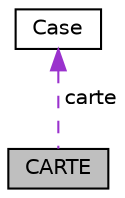digraph "CARTE"
{
 // LATEX_PDF_SIZE
  edge [fontname="Helvetica",fontsize="10",labelfontname="Helvetica",labelfontsize="10"];
  node [fontname="Helvetica",fontsize="10",shape=record];
  Node1 [label="CARTE",height=0.2,width=0.4,color="black", fillcolor="grey75", style="filled", fontcolor="black",tooltip=" "];
  Node2 -> Node1 [dir="back",color="darkorchid3",fontsize="10",style="dashed",label=" carte" ,fontname="Helvetica"];
  Node2 [label="Case",height=0.2,width=0.4,color="black", fillcolor="white", style="filled",URL="$struct_case.html",tooltip=" "];
}
